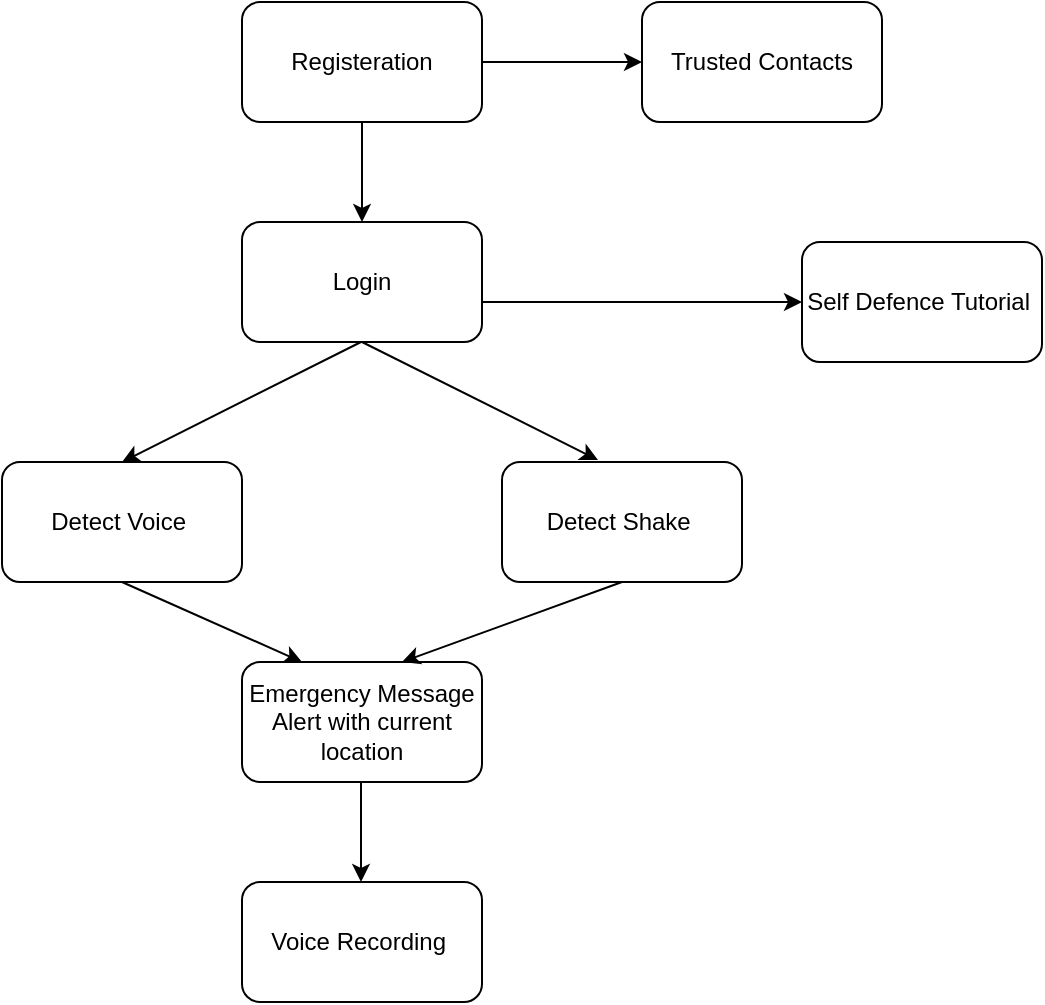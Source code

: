 <mxfile version="20.3.7" type="device"><diagram name="Page-1" id="90a13364-a465-7bf4-72fc-28e22215d7a0"><mxGraphModel dx="868" dy="393" grid="1" gridSize="10" guides="1" tooltips="1" connect="1" arrows="1" fold="1" page="1" pageScale="1.5" pageWidth="1169" pageHeight="826" background="none" math="0" shadow="0"><root><mxCell id="0" style=";html=1;"/><mxCell id="1" style=";html=1;" parent="0"/><mxCell id="5IV2T676jStv4P2T08lo-19" value="Registeration" style="rounded=1;whiteSpace=wrap;html=1;" vertex="1" parent="1"><mxGeometry x="710" y="440" width="120" height="60" as="geometry"/></mxCell><mxCell id="5IV2T676jStv4P2T08lo-20" value="Login" style="rounded=1;whiteSpace=wrap;html=1;" vertex="1" parent="1"><mxGeometry x="710" y="550" width="120" height="60" as="geometry"/></mxCell><mxCell id="5IV2T676jStv4P2T08lo-21" value="Trusted Contacts" style="rounded=1;whiteSpace=wrap;html=1;" vertex="1" parent="1"><mxGeometry x="910" y="440" width="120" height="60" as="geometry"/></mxCell><mxCell id="5IV2T676jStv4P2T08lo-22" value="Detect Shake&amp;nbsp;" style="rounded=1;whiteSpace=wrap;html=1;" vertex="1" parent="1"><mxGeometry x="840" y="670" width="120" height="60" as="geometry"/></mxCell><mxCell id="5IV2T676jStv4P2T08lo-23" value="Detect Voice&amp;nbsp;" style="rounded=1;whiteSpace=wrap;html=1;" vertex="1" parent="1"><mxGeometry x="590" y="670" width="120" height="60" as="geometry"/></mxCell><mxCell id="5IV2T676jStv4P2T08lo-24" value="Self Defence Tutorial&amp;nbsp;" style="rounded=1;whiteSpace=wrap;html=1;" vertex="1" parent="1"><mxGeometry x="990" y="560" width="120" height="60" as="geometry"/></mxCell><mxCell id="5IV2T676jStv4P2T08lo-25" value="Voice Recording&amp;nbsp;" style="rounded=1;whiteSpace=wrap;html=1;" vertex="1" parent="1"><mxGeometry x="710" y="880" width="120" height="60" as="geometry"/></mxCell><mxCell id="5IV2T676jStv4P2T08lo-26" value="Emergency Message Alert with current location" style="rounded=1;whiteSpace=wrap;html=1;" vertex="1" parent="1"><mxGeometry x="710" y="770" width="120" height="60" as="geometry"/></mxCell><mxCell id="5IV2T676jStv4P2T08lo-27" value="" style="endArrow=classic;html=1;rounded=0;entryX=0;entryY=0.5;entryDx=0;entryDy=0;exitX=1;exitY=0.5;exitDx=0;exitDy=0;" edge="1" parent="1" source="5IV2T676jStv4P2T08lo-19" target="5IV2T676jStv4P2T08lo-21"><mxGeometry width="50" height="50" relative="1" as="geometry"><mxPoint x="810" y="590" as="sourcePoint"/><mxPoint x="860" y="540" as="targetPoint"/></mxGeometry></mxCell><mxCell id="5IV2T676jStv4P2T08lo-28" value="" style="endArrow=classic;html=1;rounded=0;entryX=0.5;entryY=0;entryDx=0;entryDy=0;exitX=0.5;exitY=1;exitDx=0;exitDy=0;" edge="1" parent="1" source="5IV2T676jStv4P2T08lo-19" target="5IV2T676jStv4P2T08lo-20"><mxGeometry width="50" height="50" relative="1" as="geometry"><mxPoint x="840" y="480" as="sourcePoint"/><mxPoint x="920" y="480" as="targetPoint"/></mxGeometry></mxCell><mxCell id="5IV2T676jStv4P2T08lo-29" value="" style="endArrow=classic;html=1;rounded=0;entryX=0.5;entryY=0;entryDx=0;entryDy=0;exitX=0.5;exitY=1;exitDx=0;exitDy=0;" edge="1" parent="1" target="5IV2T676jStv4P2T08lo-23"><mxGeometry width="50" height="50" relative="1" as="geometry"><mxPoint x="769.5" y="610" as="sourcePoint"/><mxPoint x="769.5" y="660" as="targetPoint"/></mxGeometry></mxCell><mxCell id="5IV2T676jStv4P2T08lo-30" value="" style="endArrow=classic;html=1;rounded=0;entryX=0.4;entryY=-0.017;entryDx=0;entryDy=0;exitX=0.5;exitY=1;exitDx=0;exitDy=0;entryPerimeter=0;" edge="1" parent="1" source="5IV2T676jStv4P2T08lo-20" target="5IV2T676jStv4P2T08lo-22"><mxGeometry width="50" height="50" relative="1" as="geometry"><mxPoint x="779.5" y="620" as="sourcePoint"/><mxPoint x="650" y="670" as="targetPoint"/></mxGeometry></mxCell><mxCell id="5IV2T676jStv4P2T08lo-31" value="" style="endArrow=classic;html=1;rounded=0;entryX=0.5;entryY=0;entryDx=0;entryDy=0;exitX=0.5;exitY=1;exitDx=0;exitDy=0;" edge="1" parent="1" source="5IV2T676jStv4P2T08lo-22"><mxGeometry width="50" height="50" relative="1" as="geometry"><mxPoint x="919.5" y="720" as="sourcePoint"/><mxPoint x="790" y="770" as="targetPoint"/></mxGeometry></mxCell><mxCell id="5IV2T676jStv4P2T08lo-32" value="" style="endArrow=classic;html=1;rounded=0;entryX=0.25;entryY=0;entryDx=0;entryDy=0;" edge="1" parent="1" target="5IV2T676jStv4P2T08lo-26"><mxGeometry width="50" height="50" relative="1" as="geometry"><mxPoint x="650" y="730" as="sourcePoint"/><mxPoint x="790.04" y="765.98" as="targetPoint"/></mxGeometry></mxCell><mxCell id="5IV2T676jStv4P2T08lo-33" value="" style="endArrow=classic;html=1;rounded=0;entryX=0.5;entryY=0;entryDx=0;entryDy=0;exitX=0.5;exitY=1;exitDx=0;exitDy=0;" edge="1" parent="1"><mxGeometry width="50" height="50" relative="1" as="geometry"><mxPoint x="769.5" y="830" as="sourcePoint"/><mxPoint x="769.5" y="880" as="targetPoint"/></mxGeometry></mxCell><mxCell id="5IV2T676jStv4P2T08lo-34" value="" style="endArrow=classic;html=1;rounded=0;" edge="1" parent="1"><mxGeometry width="50" height="50" relative="1" as="geometry"><mxPoint x="830" y="590" as="sourcePoint"/><mxPoint x="990" y="590" as="targetPoint"/></mxGeometry></mxCell></root></mxGraphModel></diagram></mxfile>